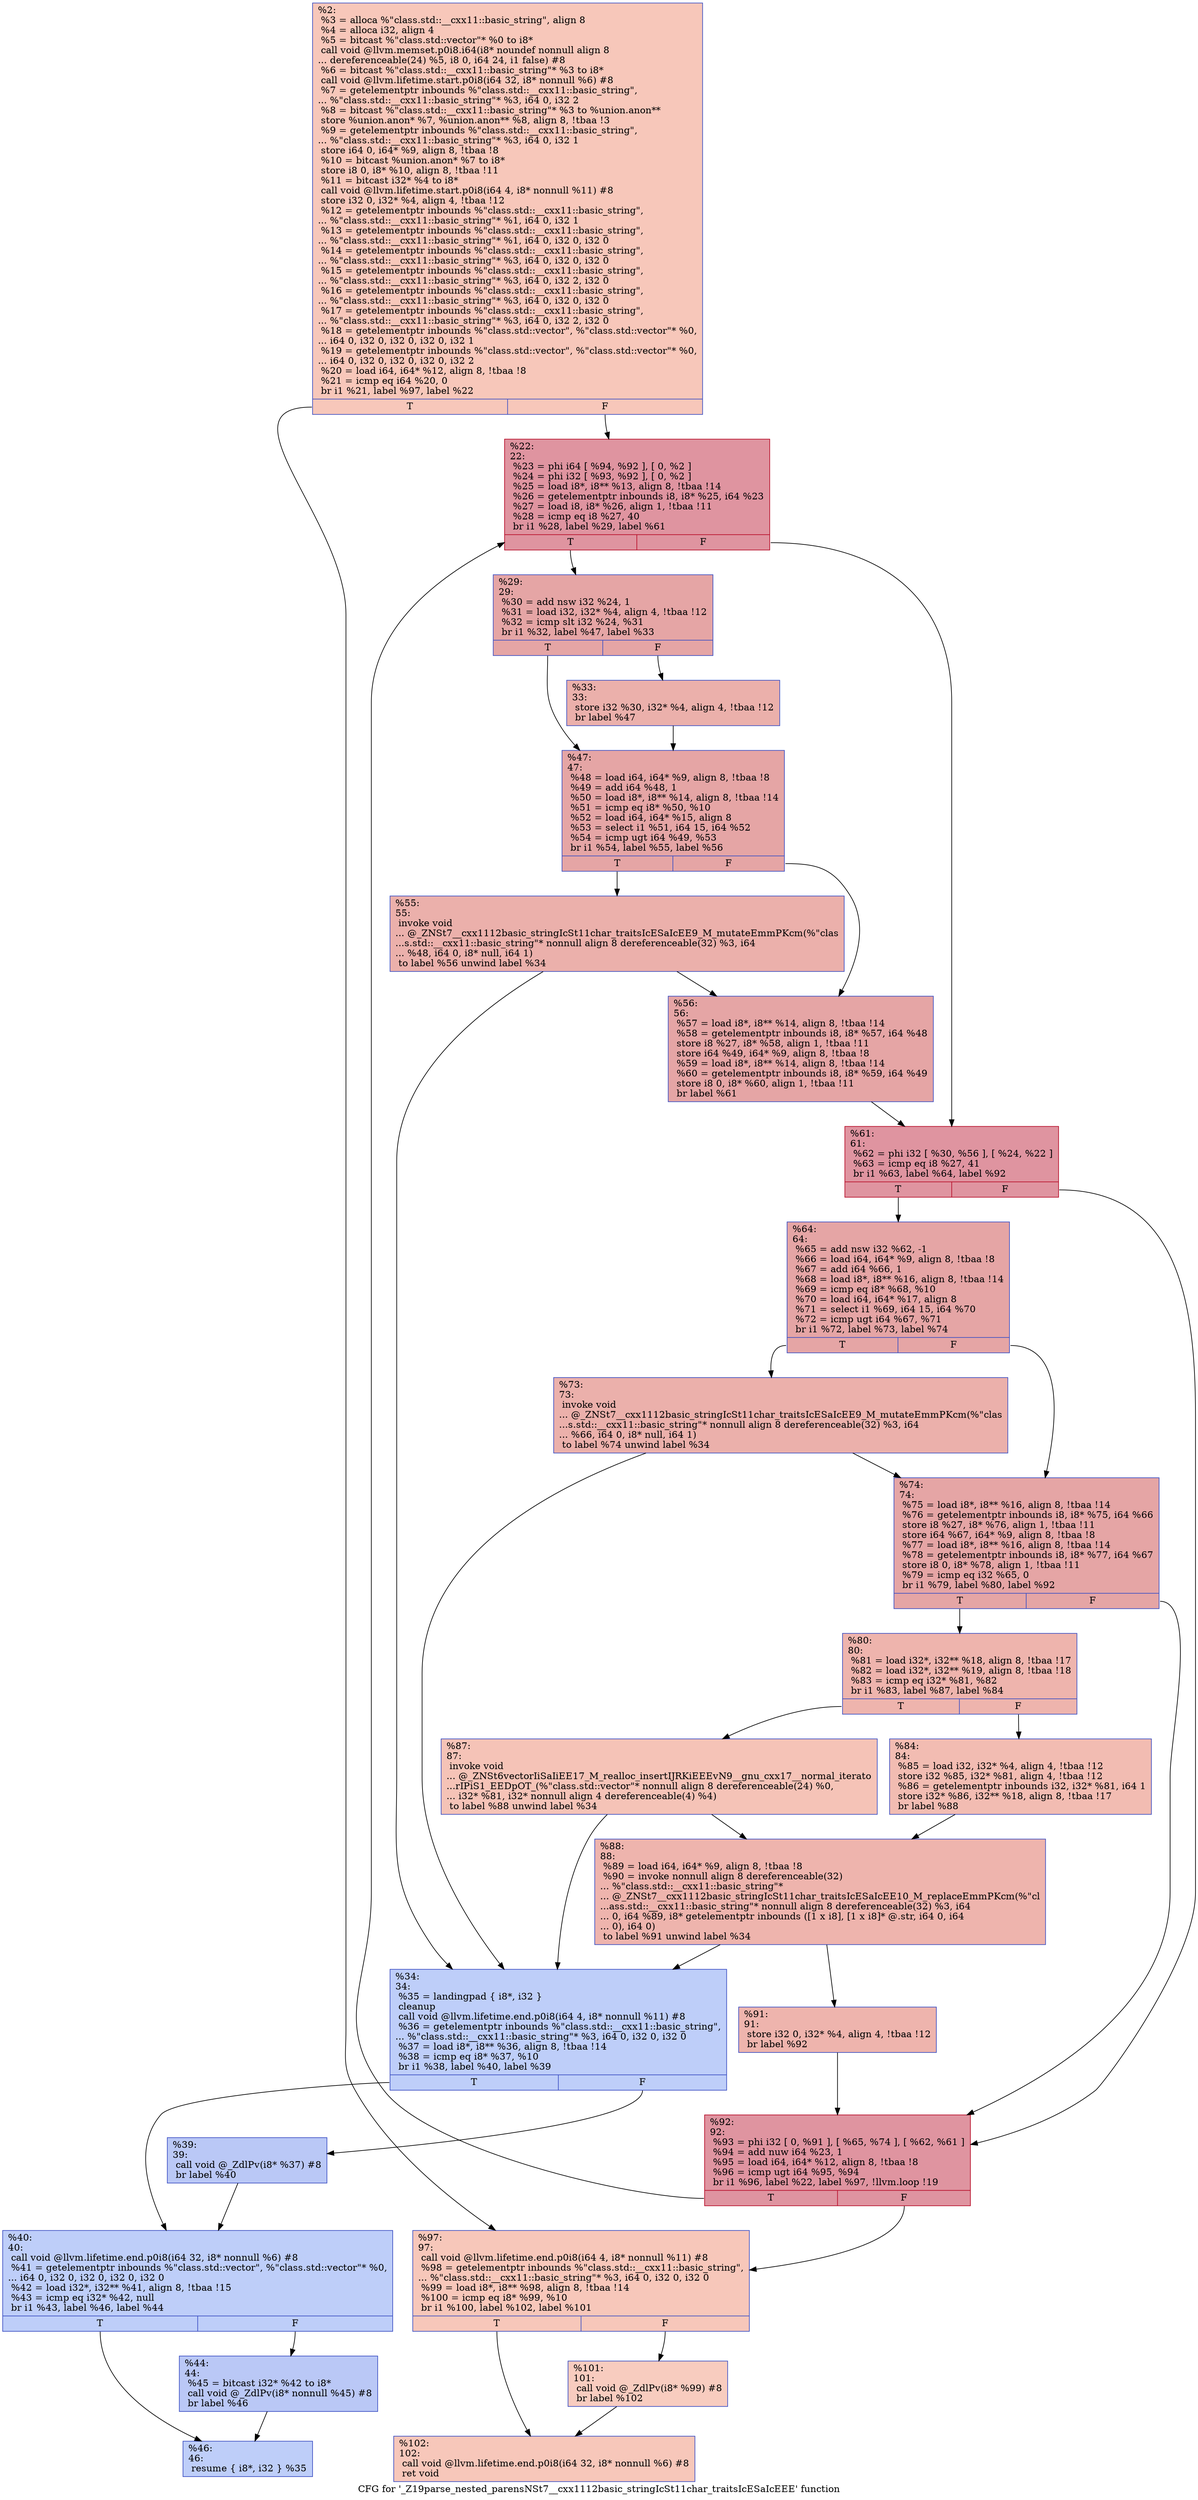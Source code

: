 digraph "CFG for '_Z19parse_nested_parensNSt7__cxx1112basic_stringIcSt11char_traitsIcESaIcEEE' function" {
	label="CFG for '_Z19parse_nested_parensNSt7__cxx1112basic_stringIcSt11char_traitsIcESaIcEEE' function";

	Node0x5628d40c7b00 [shape=record,color="#3d50c3ff", style=filled, fillcolor="#ec7f6370",label="{%2:\l  %3 = alloca %\"class.std::__cxx11::basic_string\", align 8\l  %4 = alloca i32, align 4\l  %5 = bitcast %\"class.std::vector\"* %0 to i8*\l  call void @llvm.memset.p0i8.i64(i8* noundef nonnull align 8\l... dereferenceable(24) %5, i8 0, i64 24, i1 false) #8\l  %6 = bitcast %\"class.std::__cxx11::basic_string\"* %3 to i8*\l  call void @llvm.lifetime.start.p0i8(i64 32, i8* nonnull %6) #8\l  %7 = getelementptr inbounds %\"class.std::__cxx11::basic_string\",\l... %\"class.std::__cxx11::basic_string\"* %3, i64 0, i32 2\l  %8 = bitcast %\"class.std::__cxx11::basic_string\"* %3 to %union.anon**\l  store %union.anon* %7, %union.anon** %8, align 8, !tbaa !3\l  %9 = getelementptr inbounds %\"class.std::__cxx11::basic_string\",\l... %\"class.std::__cxx11::basic_string\"* %3, i64 0, i32 1\l  store i64 0, i64* %9, align 8, !tbaa !8\l  %10 = bitcast %union.anon* %7 to i8*\l  store i8 0, i8* %10, align 8, !tbaa !11\l  %11 = bitcast i32* %4 to i8*\l  call void @llvm.lifetime.start.p0i8(i64 4, i8* nonnull %11) #8\l  store i32 0, i32* %4, align 4, !tbaa !12\l  %12 = getelementptr inbounds %\"class.std::__cxx11::basic_string\",\l... %\"class.std::__cxx11::basic_string\"* %1, i64 0, i32 1\l  %13 = getelementptr inbounds %\"class.std::__cxx11::basic_string\",\l... %\"class.std::__cxx11::basic_string\"* %1, i64 0, i32 0, i32 0\l  %14 = getelementptr inbounds %\"class.std::__cxx11::basic_string\",\l... %\"class.std::__cxx11::basic_string\"* %3, i64 0, i32 0, i32 0\l  %15 = getelementptr inbounds %\"class.std::__cxx11::basic_string\",\l... %\"class.std::__cxx11::basic_string\"* %3, i64 0, i32 2, i32 0\l  %16 = getelementptr inbounds %\"class.std::__cxx11::basic_string\",\l... %\"class.std::__cxx11::basic_string\"* %3, i64 0, i32 0, i32 0\l  %17 = getelementptr inbounds %\"class.std::__cxx11::basic_string\",\l... %\"class.std::__cxx11::basic_string\"* %3, i64 0, i32 2, i32 0\l  %18 = getelementptr inbounds %\"class.std::vector\", %\"class.std::vector\"* %0,\l... i64 0, i32 0, i32 0, i32 0, i32 1\l  %19 = getelementptr inbounds %\"class.std::vector\", %\"class.std::vector\"* %0,\l... i64 0, i32 0, i32 0, i32 0, i32 2\l  %20 = load i64, i64* %12, align 8, !tbaa !8\l  %21 = icmp eq i64 %20, 0\l  br i1 %21, label %97, label %22\l|{<s0>T|<s1>F}}"];
	Node0x5628d40c7b00:s0 -> Node0x5628d40caa10;
	Node0x5628d40c7b00:s1 -> Node0x5628d40caaa0;
	Node0x5628d40caaa0 [shape=record,color="#b70d28ff", style=filled, fillcolor="#b70d2870",label="{%22:\l22:                                               \l  %23 = phi i64 [ %94, %92 ], [ 0, %2 ]\l  %24 = phi i32 [ %93, %92 ], [ 0, %2 ]\l  %25 = load i8*, i8** %13, align 8, !tbaa !14\l  %26 = getelementptr inbounds i8, i8* %25, i64 %23\l  %27 = load i8, i8* %26, align 1, !tbaa !11\l  %28 = icmp eq i8 %27, 40\l  br i1 %28, label %29, label %61\l|{<s0>T|<s1>F}}"];
	Node0x5628d40caaa0:s0 -> Node0x5628d40cb790;
	Node0x5628d40caaa0:s1 -> Node0x5628d40cb820;
	Node0x5628d40cb790 [shape=record,color="#3d50c3ff", style=filled, fillcolor="#c5333470",label="{%29:\l29:                                               \l  %30 = add nsw i32 %24, 1\l  %31 = load i32, i32* %4, align 4, !tbaa !12\l  %32 = icmp slt i32 %24, %31\l  br i1 %32, label %47, label %33\l|{<s0>T|<s1>F}}"];
	Node0x5628d40cb790:s0 -> Node0x5628d40cc310;
	Node0x5628d40cb790:s1 -> Node0x5628d40cc360;
	Node0x5628d40cc360 [shape=record,color="#3d50c3ff", style=filled, fillcolor="#d24b4070",label="{%33:\l33:                                               \l  store i32 %30, i32* %4, align 4, !tbaa !12\l  br label %47\l}"];
	Node0x5628d40cc360 -> Node0x5628d40cc310;
	Node0x5628d40cc5a0 [shape=record,color="#3d50c3ff", style=filled, fillcolor="#6c8ff170",label="{%34:\l34:                                               \l  %35 = landingpad \{ i8*, i32 \}\l          cleanup\l  call void @llvm.lifetime.end.p0i8(i64 4, i8* nonnull %11) #8\l  %36 = getelementptr inbounds %\"class.std::__cxx11::basic_string\",\l... %\"class.std::__cxx11::basic_string\"* %3, i64 0, i32 0, i32 0\l  %37 = load i8*, i8** %36, align 8, !tbaa !14\l  %38 = icmp eq i8* %37, %10\l  br i1 %38, label %40, label %39\l|{<s0>T|<s1>F}}"];
	Node0x5628d40cc5a0:s0 -> Node0x5628d40cd320;
	Node0x5628d40cc5a0:s1 -> Node0x5628d40cd370;
	Node0x5628d40cd370 [shape=record,color="#3d50c3ff", style=filled, fillcolor="#6282ea70",label="{%39:\l39:                                               \l  call void @_ZdlPv(i8* %37) #8\l  br label %40\l}"];
	Node0x5628d40cd370 -> Node0x5628d40cd320;
	Node0x5628d40cd320 [shape=record,color="#3d50c3ff", style=filled, fillcolor="#6c8ff170",label="{%40:\l40:                                               \l  call void @llvm.lifetime.end.p0i8(i64 32, i8* nonnull %6) #8\l  %41 = getelementptr inbounds %\"class.std::vector\", %\"class.std::vector\"* %0,\l... i64 0, i32 0, i32 0, i32 0, i32 0\l  %42 = load i32*, i32** %41, align 8, !tbaa !15\l  %43 = icmp eq i32* %42, null\l  br i1 %43, label %46, label %44\l|{<s0>T|<s1>F}}"];
	Node0x5628d40cd320:s0 -> Node0x5628d40cdb70;
	Node0x5628d40cd320:s1 -> Node0x5628d40cdc00;
	Node0x5628d40cdc00 [shape=record,color="#3d50c3ff", style=filled, fillcolor="#6282ea70",label="{%44:\l44:                                               \l  %45 = bitcast i32* %42 to i8*\l  call void @_ZdlPv(i8* nonnull %45) #8\l  br label %46\l}"];
	Node0x5628d40cdc00 -> Node0x5628d40cdb70;
	Node0x5628d40cdb70 [shape=record,color="#3d50c3ff", style=filled, fillcolor="#6c8ff170",label="{%46:\l46:                                               \l  resume \{ i8*, i32 \} %35\l}"];
	Node0x5628d40cc310 [shape=record,color="#3d50c3ff", style=filled, fillcolor="#c5333470",label="{%47:\l47:                                               \l  %48 = load i64, i64* %9, align 8, !tbaa !8\l  %49 = add i64 %48, 1\l  %50 = load i8*, i8** %14, align 8, !tbaa !14\l  %51 = icmp eq i8* %50, %10\l  %52 = load i64, i64* %15, align 8\l  %53 = select i1 %51, i64 15, i64 %52\l  %54 = icmp ugt i64 %49, %53\l  br i1 %54, label %55, label %56\l|{<s0>T|<s1>F}}"];
	Node0x5628d40cc310:s0 -> Node0x5628d40ce370;
	Node0x5628d40cc310:s1 -> Node0x5628d40ce3c0;
	Node0x5628d40ce370 [shape=record,color="#3d50c3ff", style=filled, fillcolor="#d24b4070",label="{%55:\l55:                                               \l  invoke void\l... @_ZNSt7__cxx1112basic_stringIcSt11char_traitsIcESaIcEE9_M_mutateEmmPKcm(%\"clas\l...s.std::__cxx11::basic_string\"* nonnull align 8 dereferenceable(32) %3, i64\l... %48, i64 0, i8* null, i64 1)\l          to label %56 unwind label %34\l}"];
	Node0x5628d40ce370 -> Node0x5628d40ce3c0;
	Node0x5628d40ce370 -> Node0x5628d40cc5a0;
	Node0x5628d40ce3c0 [shape=record,color="#3d50c3ff", style=filled, fillcolor="#c5333470",label="{%56:\l56:                                               \l  %57 = load i8*, i8** %14, align 8, !tbaa !14\l  %58 = getelementptr inbounds i8, i8* %57, i64 %48\l  store i8 %27, i8* %58, align 1, !tbaa !11\l  store i64 %49, i64* %9, align 8, !tbaa !8\l  %59 = load i8*, i8** %14, align 8, !tbaa !14\l  %60 = getelementptr inbounds i8, i8* %59, i64 %49\l  store i8 0, i8* %60, align 1, !tbaa !11\l  br label %61\l}"];
	Node0x5628d40ce3c0 -> Node0x5628d40cb820;
	Node0x5628d40cb820 [shape=record,color="#b70d28ff", style=filled, fillcolor="#b70d2870",label="{%61:\l61:                                               \l  %62 = phi i32 [ %30, %56 ], [ %24, %22 ]\l  %63 = icmp eq i8 %27, 41\l  br i1 %63, label %64, label %92\l|{<s0>T|<s1>F}}"];
	Node0x5628d40cb820:s0 -> Node0x5628d40cee20;
	Node0x5628d40cb820:s1 -> Node0x5628d40cabe0;
	Node0x5628d40cee20 [shape=record,color="#3d50c3ff", style=filled, fillcolor="#c5333470",label="{%64:\l64:                                               \l  %65 = add nsw i32 %62, -1\l  %66 = load i64, i64* %9, align 8, !tbaa !8\l  %67 = add i64 %66, 1\l  %68 = load i8*, i8** %16, align 8, !tbaa !14\l  %69 = icmp eq i8* %68, %10\l  %70 = load i64, i64* %17, align 8\l  %71 = select i1 %69, i64 15, i64 %70\l  %72 = icmp ugt i64 %67, %71\l  br i1 %72, label %73, label %74\l|{<s0>T|<s1>F}}"];
	Node0x5628d40cee20:s0 -> Node0x5628d40cf7a0;
	Node0x5628d40cee20:s1 -> Node0x5628d40cf7f0;
	Node0x5628d40cf7a0 [shape=record,color="#3d50c3ff", style=filled, fillcolor="#d24b4070",label="{%73:\l73:                                               \l  invoke void\l... @_ZNSt7__cxx1112basic_stringIcSt11char_traitsIcESaIcEE9_M_mutateEmmPKcm(%\"clas\l...s.std::__cxx11::basic_string\"* nonnull align 8 dereferenceable(32) %3, i64\l... %66, i64 0, i8* null, i64 1)\l          to label %74 unwind label %34\l}"];
	Node0x5628d40cf7a0 -> Node0x5628d40cf7f0;
	Node0x5628d40cf7a0 -> Node0x5628d40cc5a0;
	Node0x5628d40cf7f0 [shape=record,color="#3d50c3ff", style=filled, fillcolor="#c5333470",label="{%74:\l74:                                               \l  %75 = load i8*, i8** %16, align 8, !tbaa !14\l  %76 = getelementptr inbounds i8, i8* %75, i64 %66\l  store i8 %27, i8* %76, align 1, !tbaa !11\l  store i64 %67, i64* %9, align 8, !tbaa !8\l  %77 = load i8*, i8** %16, align 8, !tbaa !14\l  %78 = getelementptr inbounds i8, i8* %77, i64 %67\l  store i8 0, i8* %78, align 1, !tbaa !11\l  %79 = icmp eq i32 %65, 0\l  br i1 %79, label %80, label %92\l|{<s0>T|<s1>F}}"];
	Node0x5628d40cf7f0:s0 -> Node0x5628d40cf8f0;
	Node0x5628d40cf7f0:s1 -> Node0x5628d40cabe0;
	Node0x5628d40cf8f0 [shape=record,color="#3d50c3ff", style=filled, fillcolor="#d8564670",label="{%80:\l80:                                               \l  %81 = load i32*, i32** %18, align 8, !tbaa !17\l  %82 = load i32*, i32** %19, align 8, !tbaa !18\l  %83 = icmp eq i32* %81, %82\l  br i1 %83, label %87, label %84\l|{<s0>T|<s1>F}}"];
	Node0x5628d40cf8f0:s0 -> Node0x5628d40d02a0;
	Node0x5628d40cf8f0:s1 -> Node0x5628d40d0330;
	Node0x5628d40d0330 [shape=record,color="#3d50c3ff", style=filled, fillcolor="#e1675170",label="{%84:\l84:                                               \l  %85 = load i32, i32* %4, align 4, !tbaa !12\l  store i32 %85, i32* %81, align 4, !tbaa !12\l  %86 = getelementptr inbounds i32, i32* %81, i64 1\l  store i32* %86, i32** %18, align 8, !tbaa !17\l  br label %88\l}"];
	Node0x5628d40d0330 -> Node0x5628d40d0cb0;
	Node0x5628d40d02a0 [shape=record,color="#3d50c3ff", style=filled, fillcolor="#e8765c70",label="{%87:\l87:                                               \l  invoke void\l... @_ZNSt6vectorIiSaIiEE17_M_realloc_insertIJRKiEEEvN9__gnu_cxx17__normal_iterato\l...rIPiS1_EEDpOT_(%\"class.std::vector\"* nonnull align 8 dereferenceable(24) %0,\l... i32* %81, i32* nonnull align 4 dereferenceable(4) %4)\l          to label %88 unwind label %34\l}"];
	Node0x5628d40d02a0 -> Node0x5628d40d0cb0;
	Node0x5628d40d02a0 -> Node0x5628d40cc5a0;
	Node0x5628d40d0cb0 [shape=record,color="#3d50c3ff", style=filled, fillcolor="#d8564670",label="{%88:\l88:                                               \l  %89 = load i64, i64* %9, align 8, !tbaa !8\l  %90 = invoke nonnull align 8 dereferenceable(32)\l... %\"class.std::__cxx11::basic_string\"*\l... @_ZNSt7__cxx1112basic_stringIcSt11char_traitsIcESaIcEE10_M_replaceEmmPKcm(%\"cl\l...ass.std::__cxx11::basic_string\"* nonnull align 8 dereferenceable(32) %3, i64\l... 0, i64 %89, i8* getelementptr inbounds ([1 x i8], [1 x i8]* @.str, i64 0, i64\l... 0), i64 0)\l          to label %91 unwind label %34\l}"];
	Node0x5628d40d0cb0 -> Node0x5628d40d1280;
	Node0x5628d40d0cb0 -> Node0x5628d40cc5a0;
	Node0x5628d40d1280 [shape=record,color="#3d50c3ff", style=filled, fillcolor="#d8564670",label="{%91:\l91:                                               \l  store i32 0, i32* %4, align 4, !tbaa !12\l  br label %92\l}"];
	Node0x5628d40d1280 -> Node0x5628d40cabe0;
	Node0x5628d40cabe0 [shape=record,color="#b70d28ff", style=filled, fillcolor="#b70d2870",label="{%92:\l92:                                               \l  %93 = phi i32 [ 0, %91 ], [ %65, %74 ], [ %62, %61 ]\l  %94 = add nuw i64 %23, 1\l  %95 = load i64, i64* %12, align 8, !tbaa !8\l  %96 = icmp ugt i64 %95, %94\l  br i1 %96, label %22, label %97, !llvm.loop !19\l|{<s0>T|<s1>F}}"];
	Node0x5628d40cabe0:s0 -> Node0x5628d40caaa0;
	Node0x5628d40cabe0:s1 -> Node0x5628d40caa10;
	Node0x5628d40caa10 [shape=record,color="#3d50c3ff", style=filled, fillcolor="#ec7f6370",label="{%97:\l97:                                               \l  call void @llvm.lifetime.end.p0i8(i64 4, i8* nonnull %11) #8\l  %98 = getelementptr inbounds %\"class.std::__cxx11::basic_string\",\l... %\"class.std::__cxx11::basic_string\"* %3, i64 0, i32 0, i32 0\l  %99 = load i8*, i8** %98, align 8, !tbaa !14\l  %100 = icmp eq i8* %99, %10\l  br i1 %100, label %102, label %101\l|{<s0>T|<s1>F}}"];
	Node0x5628d40caa10:s0 -> Node0x5628d40d1dc0;
	Node0x5628d40caa10:s1 -> Node0x5628d40d1e10;
	Node0x5628d40d1e10 [shape=record,color="#3d50c3ff", style=filled, fillcolor="#f08b6e70",label="{%101:\l101:                                              \l  call void @_ZdlPv(i8* %99) #8\l  br label %102\l}"];
	Node0x5628d40d1e10 -> Node0x5628d40d1dc0;
	Node0x5628d40d1dc0 [shape=record,color="#3d50c3ff", style=filled, fillcolor="#ec7f6370",label="{%102:\l102:                                              \l  call void @llvm.lifetime.end.p0i8(i64 32, i8* nonnull %6) #8\l  ret void\l}"];
}
